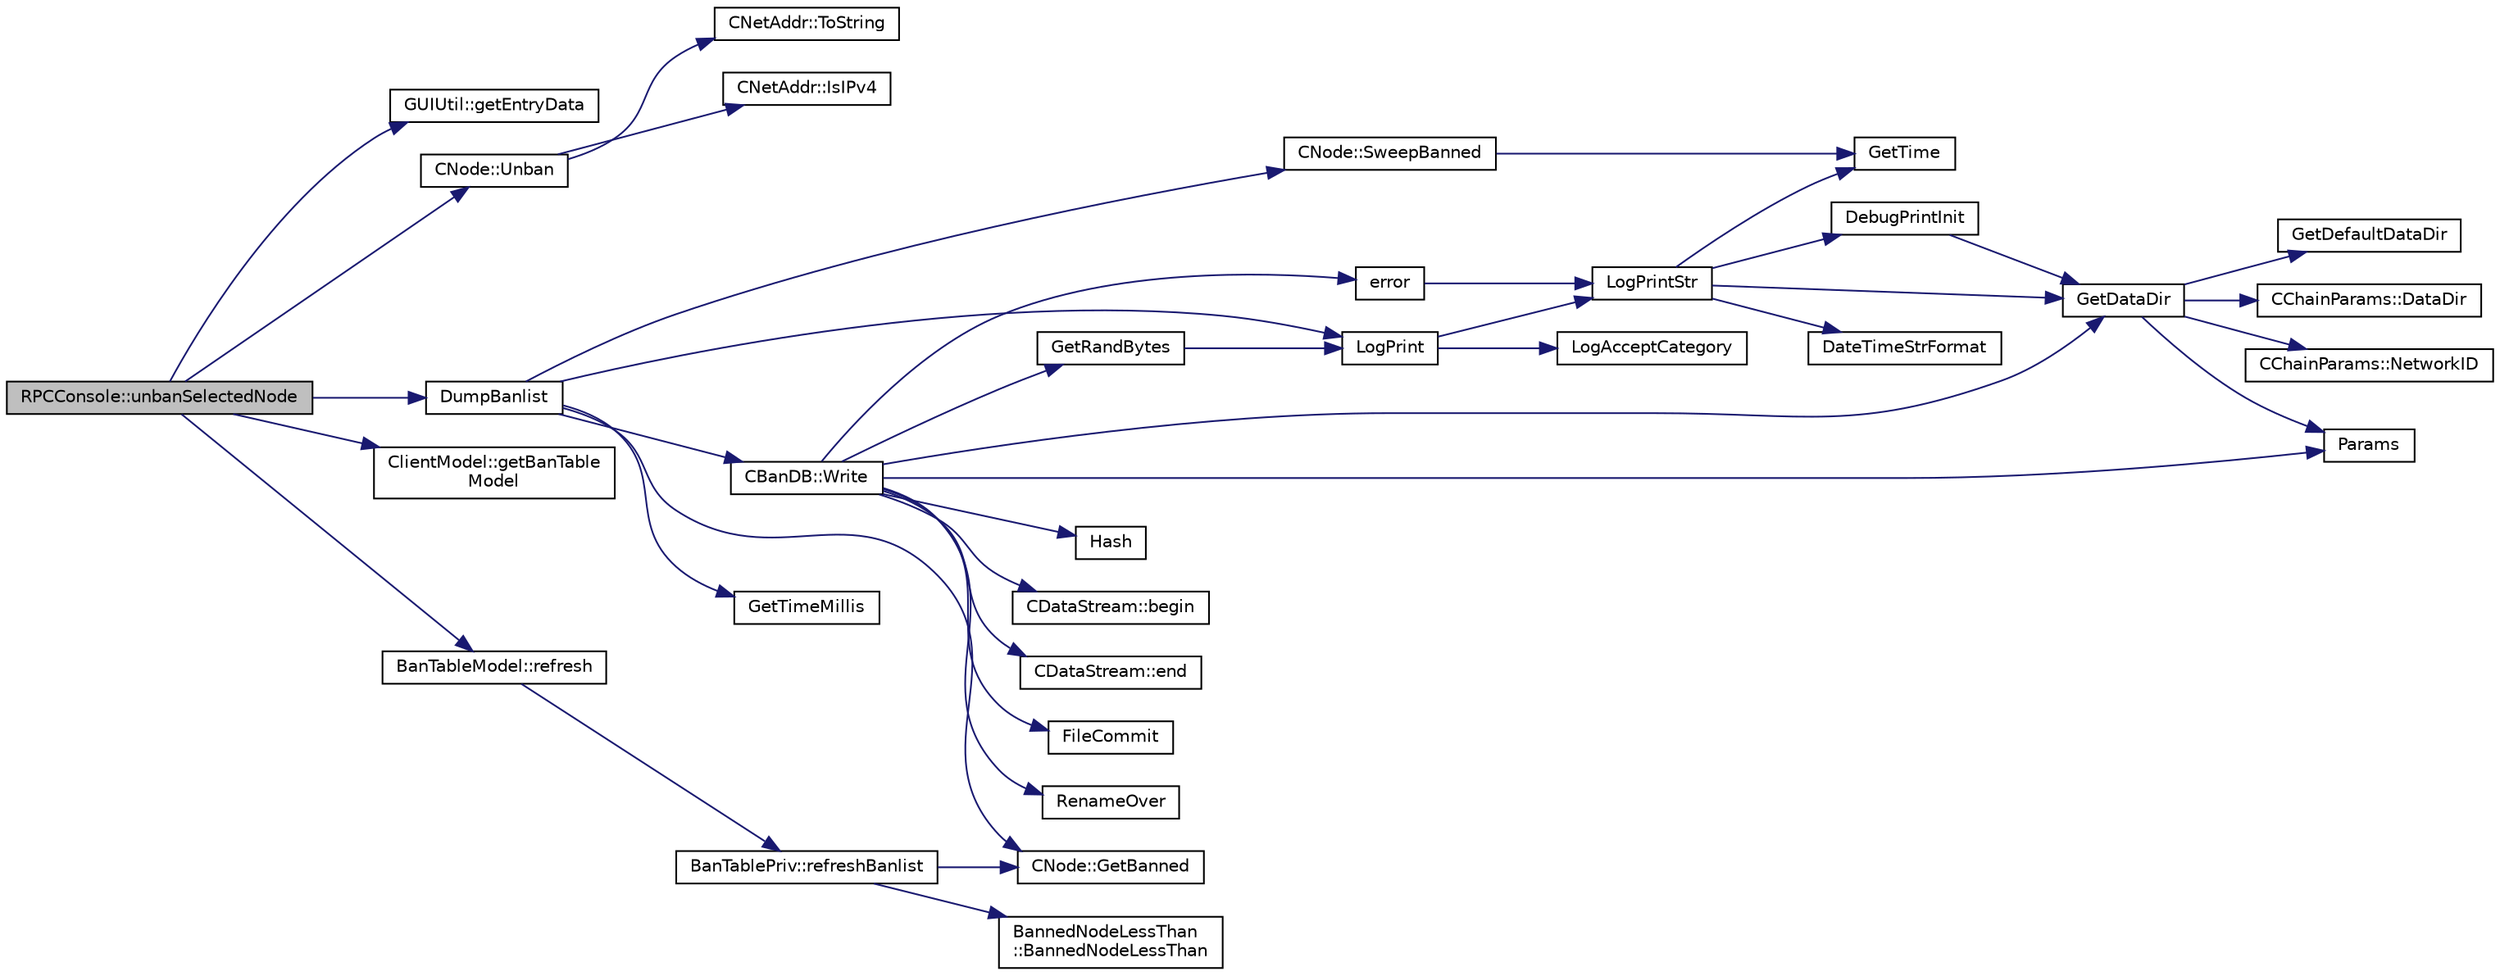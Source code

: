 digraph "RPCConsole::unbanSelectedNode"
{
  edge [fontname="Helvetica",fontsize="10",labelfontname="Helvetica",labelfontsize="10"];
  node [fontname="Helvetica",fontsize="10",shape=record];
  rankdir="LR";
  Node418 [label="RPCConsole::unbanSelectedNode",height=0.2,width=0.4,color="black", fillcolor="grey75", style="filled", fontcolor="black"];
  Node418 -> Node419 [color="midnightblue",fontsize="10",style="solid",fontname="Helvetica"];
  Node419 [label="GUIUtil::getEntryData",height=0.2,width=0.4,color="black", fillcolor="white", style="filled",URL="$d1/d87/namespace_g_u_i_util.html#ae8b58b4273b9749518da5a18a72519f8",tooltip="Return a field of the currently selected entry as a QString. "];
  Node418 -> Node420 [color="midnightblue",fontsize="10",style="solid",fontname="Helvetica"];
  Node420 [label="CNode::Unban",height=0.2,width=0.4,color="black", fillcolor="white", style="filled",URL="$d1/d64/class_c_node.html#ad182be70ca3fb1acfd50a0a7f04f2960"];
  Node420 -> Node421 [color="midnightblue",fontsize="10",style="solid",fontname="Helvetica"];
  Node421 [label="CNetAddr::ToString",height=0.2,width=0.4,color="black", fillcolor="white", style="filled",URL="$d3/dc3/class_c_net_addr.html#a474ea3874554fe3b79f607fdef97c243"];
  Node420 -> Node422 [color="midnightblue",fontsize="10",style="solid",fontname="Helvetica"];
  Node422 [label="CNetAddr::IsIPv4",height=0.2,width=0.4,color="black", fillcolor="white", style="filled",URL="$d3/dc3/class_c_net_addr.html#a7021b79e9a33c342b68db09dbb6c2293"];
  Node418 -> Node423 [color="midnightblue",fontsize="10",style="solid",fontname="Helvetica"];
  Node423 [label="DumpBanlist",height=0.2,width=0.4,color="black", fillcolor="white", style="filled",URL="$dd/d84/net_8cpp.html#af593c31ddb8a6d2f3c6faf63c28b5aa9"];
  Node423 -> Node424 [color="midnightblue",fontsize="10",style="solid",fontname="Helvetica"];
  Node424 [label="GetTimeMillis",height=0.2,width=0.4,color="black", fillcolor="white", style="filled",URL="$d8/d3c/util_8h.html#a139d0fe6387b9e230a9b8bb12d9b43b9"];
  Node423 -> Node425 [color="midnightblue",fontsize="10",style="solid",fontname="Helvetica"];
  Node425 [label="CNode::SweepBanned",height=0.2,width=0.4,color="black", fillcolor="white", style="filled",URL="$d1/d64/class_c_node.html#ad8b42ef7c930421014b59e845ec5295b",tooltip="clean unused entires (if bantime has expired) "];
  Node425 -> Node426 [color="midnightblue",fontsize="10",style="solid",fontname="Helvetica"];
  Node426 [label="GetTime",height=0.2,width=0.4,color="black", fillcolor="white", style="filled",URL="$df/d2d/util_8cpp.html#a46fac5fba8ba905b5f9acb364f5d8c6f"];
  Node423 -> Node427 [color="midnightblue",fontsize="10",style="solid",fontname="Helvetica"];
  Node427 [label="CNode::GetBanned",height=0.2,width=0.4,color="black", fillcolor="white", style="filled",URL="$d1/d64/class_c_node.html#ac7dc25e8d4c24df89befe4dcc2060372"];
  Node423 -> Node428 [color="midnightblue",fontsize="10",style="solid",fontname="Helvetica"];
  Node428 [label="CBanDB::Write",height=0.2,width=0.4,color="black", fillcolor="white", style="filled",URL="$dd/db6/class_c_ban_d_b.html#a0550a06c6b5987869f557467fe7f9896"];
  Node428 -> Node429 [color="midnightblue",fontsize="10",style="solid",fontname="Helvetica"];
  Node429 [label="GetRandBytes",height=0.2,width=0.4,color="black", fillcolor="white", style="filled",URL="$df/d2d/util_8cpp.html#acf52c2aa8213c7b15e26594a2264ed8a"];
  Node429 -> Node430 [color="midnightblue",fontsize="10",style="solid",fontname="Helvetica"];
  Node430 [label="LogPrint",height=0.2,width=0.4,color="black", fillcolor="white", style="filled",URL="$d8/d3c/util_8h.html#aab1f837a2366f424bdc996fdf6352171"];
  Node430 -> Node431 [color="midnightblue",fontsize="10",style="solid",fontname="Helvetica"];
  Node431 [label="LogAcceptCategory",height=0.2,width=0.4,color="black", fillcolor="white", style="filled",URL="$d8/d3c/util_8h.html#a343d2a13efe00125f78d25dafb0a8d98"];
  Node430 -> Node432 [color="midnightblue",fontsize="10",style="solid",fontname="Helvetica"];
  Node432 [label="LogPrintStr",height=0.2,width=0.4,color="black", fillcolor="white", style="filled",URL="$d8/d3c/util_8h.html#afd4c3002b2797c0560adddb6af3ca1da"];
  Node432 -> Node433 [color="midnightblue",fontsize="10",style="solid",fontname="Helvetica"];
  Node433 [label="DebugPrintInit",height=0.2,width=0.4,color="black", fillcolor="white", style="filled",URL="$df/d2d/util_8cpp.html#a751ff5f21d880737811136b5e0bcea12"];
  Node433 -> Node434 [color="midnightblue",fontsize="10",style="solid",fontname="Helvetica"];
  Node434 [label="GetDataDir",height=0.2,width=0.4,color="black", fillcolor="white", style="filled",URL="$df/d2d/util_8cpp.html#ab83866a054745d4b30a3948a1b44beba"];
  Node434 -> Node435 [color="midnightblue",fontsize="10",style="solid",fontname="Helvetica"];
  Node435 [label="Params",height=0.2,width=0.4,color="black", fillcolor="white", style="filled",URL="$df/dbf/chainparams_8cpp.html#ace5c5b706d71a324a417dd2db394fd4a",tooltip="Return the currently selected parameters. "];
  Node434 -> Node436 [color="midnightblue",fontsize="10",style="solid",fontname="Helvetica"];
  Node436 [label="CChainParams::NetworkID",height=0.2,width=0.4,color="black", fillcolor="white", style="filled",URL="$d1/d4f/class_c_chain_params.html#a90dc493ec0c0325c98c3ac06eb99862b"];
  Node434 -> Node437 [color="midnightblue",fontsize="10",style="solid",fontname="Helvetica"];
  Node437 [label="GetDefaultDataDir",height=0.2,width=0.4,color="black", fillcolor="white", style="filled",URL="$df/d2d/util_8cpp.html#ab272995de020a3bcbf743be630e485c6"];
  Node434 -> Node438 [color="midnightblue",fontsize="10",style="solid",fontname="Helvetica"];
  Node438 [label="CChainParams::DataDir",height=0.2,width=0.4,color="black", fillcolor="white", style="filled",URL="$d1/d4f/class_c_chain_params.html#a959488b5d8e6fe62857940b831d73a78"];
  Node432 -> Node434 [color="midnightblue",fontsize="10",style="solid",fontname="Helvetica"];
  Node432 -> Node439 [color="midnightblue",fontsize="10",style="solid",fontname="Helvetica"];
  Node439 [label="DateTimeStrFormat",height=0.2,width=0.4,color="black", fillcolor="white", style="filled",URL="$df/d2d/util_8cpp.html#a749bc6776c8ec72d7c5e4dea56aee415"];
  Node432 -> Node426 [color="midnightblue",fontsize="10",style="solid",fontname="Helvetica"];
  Node428 -> Node435 [color="midnightblue",fontsize="10",style="solid",fontname="Helvetica"];
  Node428 -> Node440 [color="midnightblue",fontsize="10",style="solid",fontname="Helvetica"];
  Node440 [label="Hash",height=0.2,width=0.4,color="black", fillcolor="white", style="filled",URL="$db/dfb/hash_8h.html#ab3f6c437460137530d86e09c2c102e99"];
  Node428 -> Node441 [color="midnightblue",fontsize="10",style="solid",fontname="Helvetica"];
  Node441 [label="CDataStream::begin",height=0.2,width=0.4,color="black", fillcolor="white", style="filled",URL="$d5/d41/class_c_data_stream.html#a2355d11752d8622badfbc03e9ed192fd"];
  Node428 -> Node442 [color="midnightblue",fontsize="10",style="solid",fontname="Helvetica"];
  Node442 [label="CDataStream::end",height=0.2,width=0.4,color="black", fillcolor="white", style="filled",URL="$d5/d41/class_c_data_stream.html#a66409dbd4403682fe674e2e71173cab4"];
  Node428 -> Node434 [color="midnightblue",fontsize="10",style="solid",fontname="Helvetica"];
  Node428 -> Node443 [color="midnightblue",fontsize="10",style="solid",fontname="Helvetica"];
  Node443 [label="error",height=0.2,width=0.4,color="black", fillcolor="white", style="filled",URL="$d8/d3c/util_8h.html#af8985880cf4ef26df0a5aa2ffcb76662"];
  Node443 -> Node432 [color="midnightblue",fontsize="10",style="solid",fontname="Helvetica"];
  Node428 -> Node444 [color="midnightblue",fontsize="10",style="solid",fontname="Helvetica"];
  Node444 [label="FileCommit",height=0.2,width=0.4,color="black", fillcolor="white", style="filled",URL="$df/d2d/util_8cpp.html#a7572b77c2a5191de8d40d4050322ab84"];
  Node428 -> Node445 [color="midnightblue",fontsize="10",style="solid",fontname="Helvetica"];
  Node445 [label="RenameOver",height=0.2,width=0.4,color="black", fillcolor="white", style="filled",URL="$df/d2d/util_8cpp.html#ad8f8509a84cc6f53344a5ac76369c327"];
  Node423 -> Node430 [color="midnightblue",fontsize="10",style="solid",fontname="Helvetica"];
  Node418 -> Node446 [color="midnightblue",fontsize="10",style="solid",fontname="Helvetica"];
  Node446 [label="ClientModel::getBanTable\lModel",height=0.2,width=0.4,color="black", fillcolor="white", style="filled",URL="$df/d25/class_client_model.html#ad02b8bf216a08845e393f9bac8c4ed42"];
  Node418 -> Node447 [color="midnightblue",fontsize="10",style="solid",fontname="Helvetica"];
  Node447 [label="BanTableModel::refresh",height=0.2,width=0.4,color="black", fillcolor="white", style="filled",URL="$d7/d4f/class_ban_table_model.html#a15107160d33bbf2635b9460cb07f9661"];
  Node447 -> Node448 [color="midnightblue",fontsize="10",style="solid",fontname="Helvetica"];
  Node448 [label="BanTablePriv::refreshBanlist",height=0.2,width=0.4,color="black", fillcolor="white", style="filled",URL="$d6/d05/class_ban_table_priv.html#a36dc74cf3d2a45de4c0e55aa79e64c98",tooltip="Pull a full list of banned nodes from CNode into our cache. "];
  Node448 -> Node427 [color="midnightblue",fontsize="10",style="solid",fontname="Helvetica"];
  Node448 -> Node449 [color="midnightblue",fontsize="10",style="solid",fontname="Helvetica"];
  Node449 [label="BannedNodeLessThan\l::BannedNodeLessThan",height=0.2,width=0.4,color="black", fillcolor="white", style="filled",URL="$d5/d1f/class_banned_node_less_than.html#a03f51db01c46d9b2ef56dc6b8670f3e5"];
}
